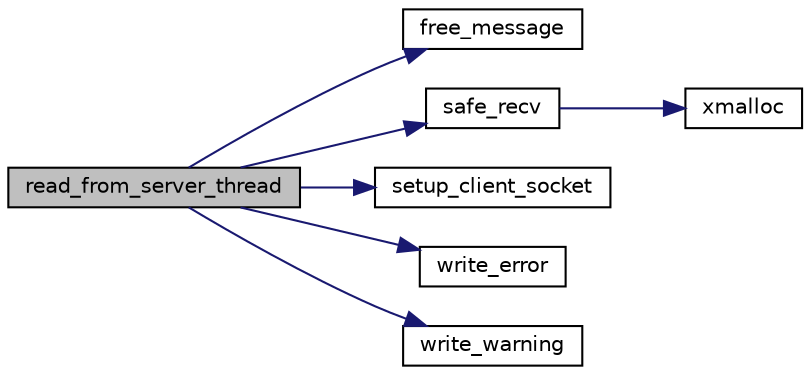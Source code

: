 digraph "read_from_server_thread"
{
 // LATEX_PDF_SIZE
  edge [fontname="Helvetica",fontsize="10",labelfontname="Helvetica",labelfontsize="10"];
  node [fontname="Helvetica",fontsize="10",shape=record];
  rankdir="LR";
  Node1 [label="read_from_server_thread",height=0.2,width=0.4,color="black", fillcolor="grey75", style="filled", fontcolor="black",tooltip="Reads from the server and print (eventually) the formated message. This function is thread compliant."];
  Node1 -> Node2 [color="midnightblue",fontsize="10",style="solid",fontname="Helvetica"];
  Node2 [label="free_message",height=0.2,width=0.4,color="black", fillcolor="white", style="filled",URL="$message_8h.html#aafafca753919c7d770812f5c47b5fe7f",tooltip="Free the memory allocated by a struct message."];
  Node1 -> Node3 [color="midnightblue",fontsize="10",style="solid",fontname="Helvetica"];
  Node3 [label="safe_recv",height=0.2,width=0.4,color="black", fillcolor="white", style="filled",URL="$safe__io_8h.html#a11618f30f0d5d1293329f1d6804ff5fa",tooltip="Receive a message from a client safely."];
  Node3 -> Node4 [color="midnightblue",fontsize="10",style="solid",fontname="Helvetica"];
  Node4 [label="xmalloc",height=0.2,width=0.4,color="black", fillcolor="white", style="filled",URL="$epoll__server_2utils_2xalloc_8c.html#a42ccfa6fc49cc4ce90cc44cd05052490",tooltip="Malloc wrapper that exit on failure."];
  Node1 -> Node5 [color="midnightblue",fontsize="10",style="solid",fontname="Helvetica"];
  Node5 [label="setup_client_socket",height=0.2,width=0.4,color="black", fillcolor="white", style="filled",URL="$init__socket_8h.html#aeb1ff62bccbab70efeeac34f505ceb36",tooltip="Create a connection socket."];
  Node1 -> Node6 [color="midnightblue",fontsize="10",style="solid",fontname="Helvetica"];
  Node6 [label="write_error",height=0.2,width=0.4,color="black", fillcolor="white", style="filled",URL="$logger_8h.html#aa2f6842f436362eed5f832d3b6611165",tooltip="Log an error message."];
  Node1 -> Node7 [color="midnightblue",fontsize="10",style="solid",fontname="Helvetica"];
  Node7 [label="write_warning",height=0.2,width=0.4,color="black", fillcolor="white", style="filled",URL="$logger_8h.html#ae5719e99feb0e409f827c968cb6c824c",tooltip="Log an error message."];
}
